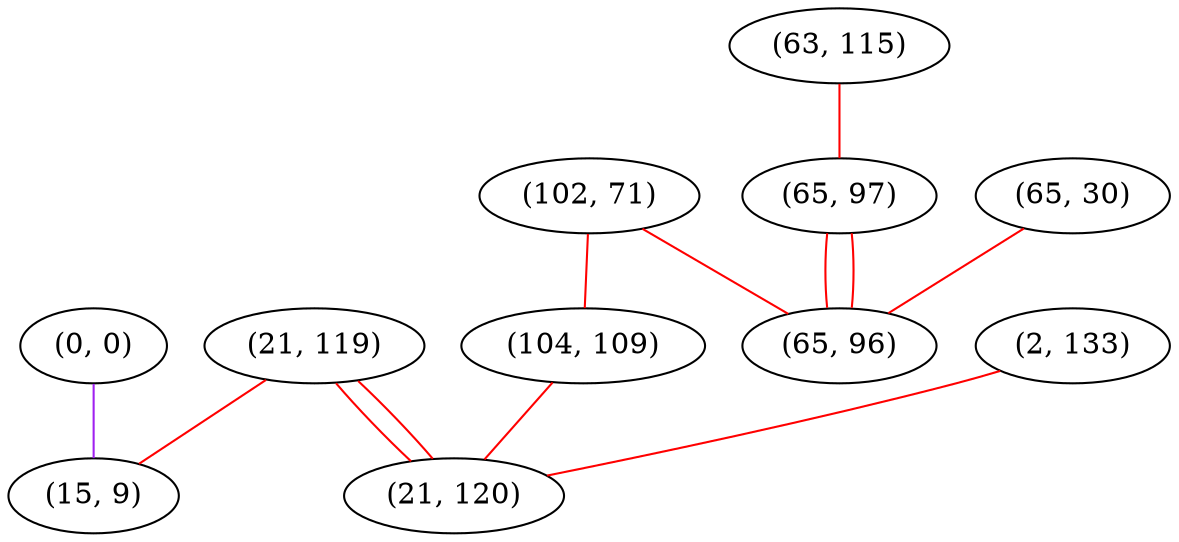 graph "" {
"(0, 0)";
"(102, 71)";
"(63, 115)";
"(21, 119)";
"(65, 97)";
"(15, 9)";
"(104, 109)";
"(2, 133)";
"(65, 30)";
"(65, 96)";
"(21, 120)";
"(0, 0)" -- "(15, 9)"  [color=purple, key=0, weight=4];
"(102, 71)" -- "(65, 96)"  [color=red, key=0, weight=1];
"(102, 71)" -- "(104, 109)"  [color=red, key=0, weight=1];
"(63, 115)" -- "(65, 97)"  [color=red, key=0, weight=1];
"(21, 119)" -- "(21, 120)"  [color=red, key=0, weight=1];
"(21, 119)" -- "(21, 120)"  [color=red, key=1, weight=1];
"(21, 119)" -- "(15, 9)"  [color=red, key=0, weight=1];
"(65, 97)" -- "(65, 96)"  [color=red, key=0, weight=1];
"(65, 97)" -- "(65, 96)"  [color=red, key=1, weight=1];
"(104, 109)" -- "(21, 120)"  [color=red, key=0, weight=1];
"(2, 133)" -- "(21, 120)"  [color=red, key=0, weight=1];
"(65, 30)" -- "(65, 96)"  [color=red, key=0, weight=1];
}
